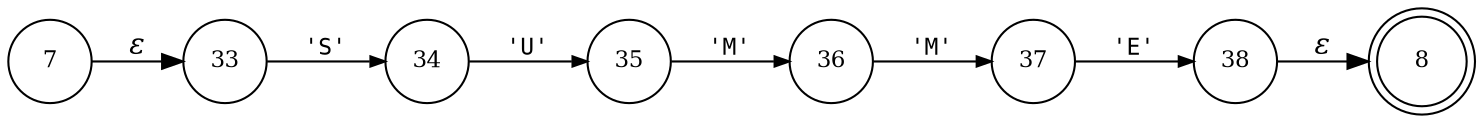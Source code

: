 digraph ATN {
rankdir=LR;
s8[fontsize=11, label="8", shape=doublecircle, fixedsize=true, width=.6];
s34[fontsize=11,label="34", shape=circle, fixedsize=true, width=.55, peripheries=1];
s35[fontsize=11,label="35", shape=circle, fixedsize=true, width=.55, peripheries=1];
s33[fontsize=11,label="33", shape=circle, fixedsize=true, width=.55, peripheries=1];
s38[fontsize=11,label="38", shape=circle, fixedsize=true, width=.55, peripheries=1];
s36[fontsize=11,label="36", shape=circle, fixedsize=true, width=.55, peripheries=1];
s37[fontsize=11,label="37", shape=circle, fixedsize=true, width=.55, peripheries=1];
s7[fontsize=11,label="7", shape=circle, fixedsize=true, width=.55, peripheries=1];
s7 -> s33 [fontname="Times-Italic", label="&epsilon;"];
s33 -> s34 [fontsize=11, fontname="Courier", arrowsize=.7, label = "'S'", arrowhead = normal];
s34 -> s35 [fontsize=11, fontname="Courier", arrowsize=.7, label = "'U'", arrowhead = normal];
s35 -> s36 [fontsize=11, fontname="Courier", arrowsize=.7, label = "'M'", arrowhead = normal];
s36 -> s37 [fontsize=11, fontname="Courier", arrowsize=.7, label = "'M'", arrowhead = normal];
s37 -> s38 [fontsize=11, fontname="Courier", arrowsize=.7, label = "'E'", arrowhead = normal];
s38 -> s8 [fontname="Times-Italic", label="&epsilon;"];
}